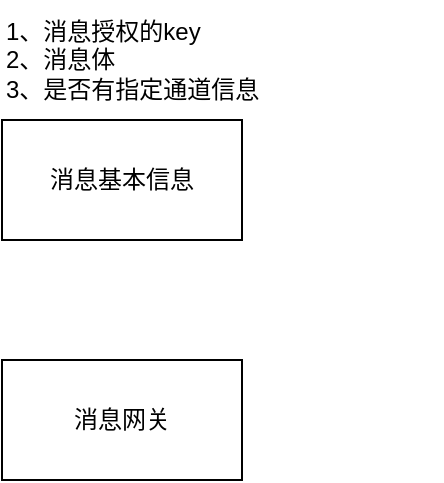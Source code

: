 <mxfile version="13.0.9" type="github">
  <diagram id="5LZlTyPBAkwx2AwI9NOy" name="Page-1">
    <mxGraphModel dx="782" dy="437" grid="1" gridSize="10" guides="1" tooltips="1" connect="1" arrows="1" fold="1" page="1" pageScale="1" pageWidth="827" pageHeight="1169" math="0" shadow="0">
      <root>
        <mxCell id="0" />
        <mxCell id="1" parent="0" />
        <mxCell id="CE-JVUQtcYNLhDiKW8DJ-1" value="消息基本信息" style="rounded=0;whiteSpace=wrap;html=1;" vertex="1" parent="1">
          <mxGeometry x="60" y="70" width="120" height="60" as="geometry" />
        </mxCell>
        <mxCell id="CE-JVUQtcYNLhDiKW8DJ-2" value="1、消息授权的key&lt;br&gt;2、消息体&lt;br&gt;3、是否有指定通道信息&lt;br&gt;" style="text;html=1;strokeColor=none;fillColor=none;align=left;verticalAlign=middle;whiteSpace=wrap;rounded=0;" vertex="1" parent="1">
          <mxGeometry x="60" y="10" width="220" height="60" as="geometry" />
        </mxCell>
        <mxCell id="CE-JVUQtcYNLhDiKW8DJ-4" value="消息网关" style="rounded=0;whiteSpace=wrap;html=1;" vertex="1" parent="1">
          <mxGeometry x="60" y="190" width="120" height="60" as="geometry" />
        </mxCell>
      </root>
    </mxGraphModel>
  </diagram>
</mxfile>
